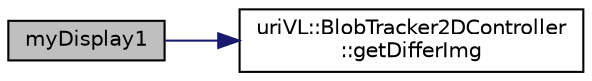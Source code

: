 digraph "myDisplay1"
{
  edge [fontname="Helvetica",fontsize="10",labelfontname="Helvetica",labelfontsize="10"];
  node [fontname="Helvetica",fontsize="10",shape=record];
  rankdir="LR";
  Node1 [label="myDisplay1",height=0.2,width=0.4,color="black", fillcolor="grey75", style="filled", fontcolor="black"];
  Node1 -> Node2 [color="midnightblue",fontsize="10",style="solid",fontname="Helvetica"];
  Node2 [label="uriVL::BlobTracker2DController\l::getDifferImg",height=0.2,width=0.4,color="black", fillcolor="white", style="filled",URL="$classuriVL_1_1BlobTracker2DController.html#a76909f9aac7c35ed01d4603b550bcb4d"];
}
